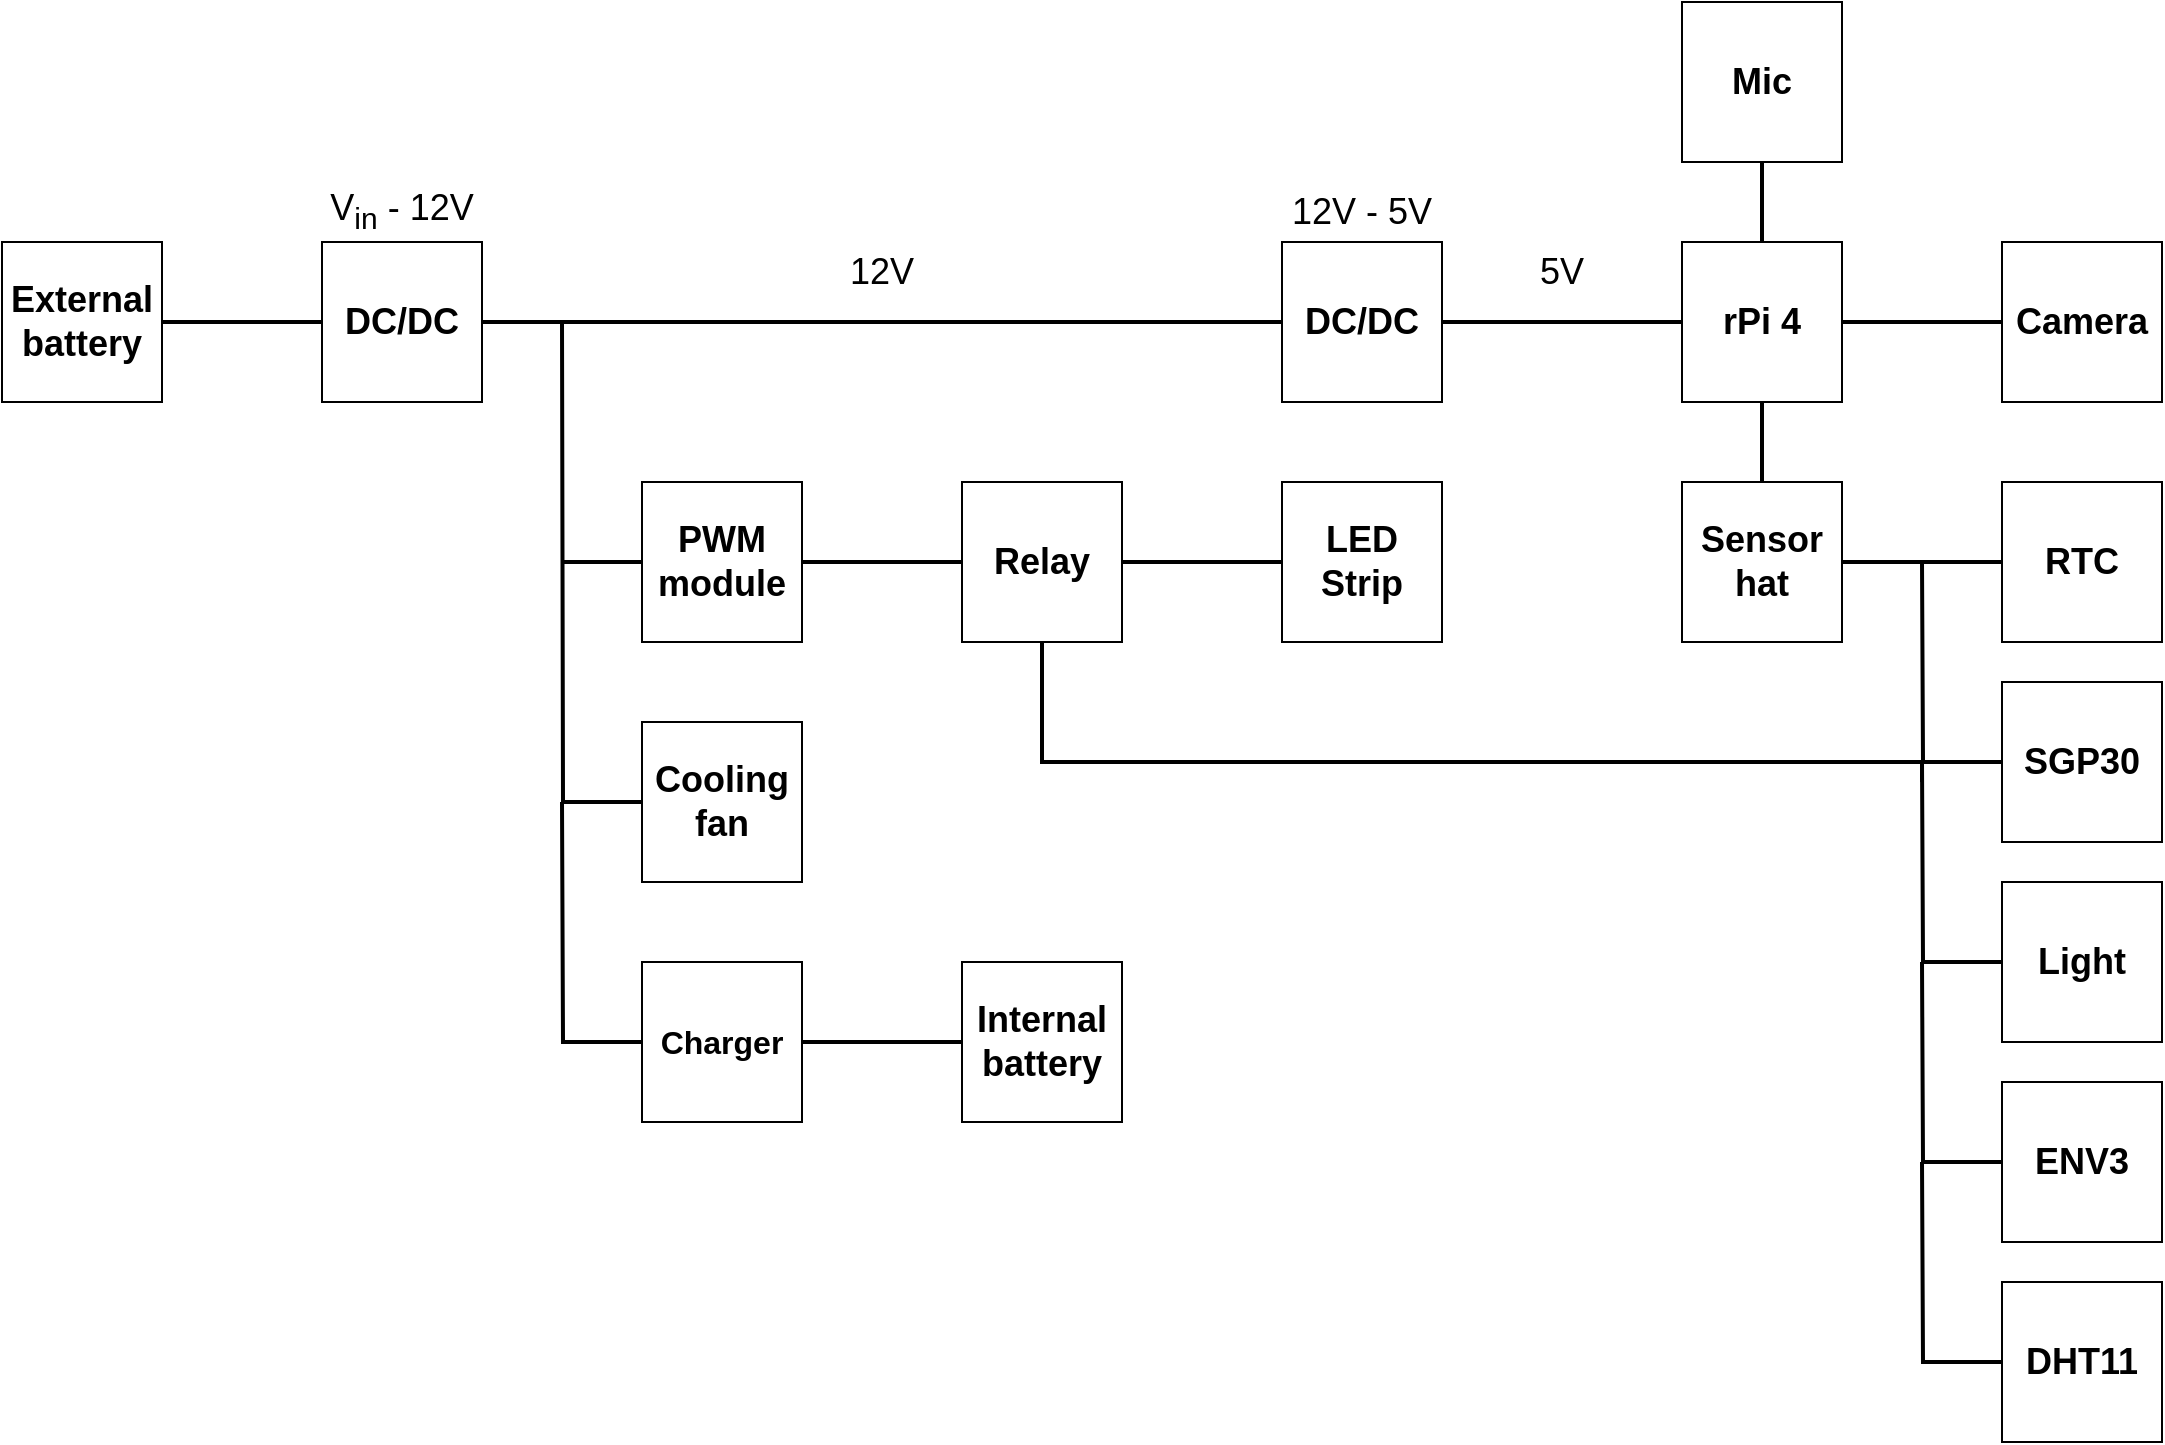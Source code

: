 <mxfile version="20.0.1" type="device"><diagram id="C5RBs43oDa-KdzZeNtuy" name="Page-1"><mxGraphModel dx="860" dy="468" grid="1" gridSize="10" guides="1" tooltips="1" connect="1" arrows="1" fold="1" page="1" pageScale="1" pageWidth="1169" pageHeight="827" math="0" shadow="0"><root><mxCell id="WIyWlLk6GJQsqaUBKTNV-0"/><mxCell id="WIyWlLk6GJQsqaUBKTNV-1" parent="WIyWlLk6GJQsqaUBKTNV-0"/><mxCell id="fUDY7b8NIfcuMWQmx7F7-51" style="edgeStyle=orthogonalEdgeStyle;rounded=0;orthogonalLoop=1;jettySize=auto;html=1;exitX=1;exitY=0.5;exitDx=0;exitDy=0;entryX=0;entryY=0.5;entryDx=0;entryDy=0;fontSize=18;endArrow=none;endFill=0;strokeWidth=2;" edge="1" parent="WIyWlLk6GJQsqaUBKTNV-1" source="fUDY7b8NIfcuMWQmx7F7-1" target="fUDY7b8NIfcuMWQmx7F7-12"><mxGeometry relative="1" as="geometry"/></mxCell><mxCell id="fUDY7b8NIfcuMWQmx7F7-1" value="&lt;font style=&quot;font-size: 18px;&quot;&gt;&lt;b&gt;DC/DC&lt;/b&gt;&lt;/font&gt;" style="whiteSpace=wrap;html=1;aspect=fixed;" vertex="1" parent="WIyWlLk6GJQsqaUBKTNV-1"><mxGeometry x="200" y="160" width="80" height="80" as="geometry"/></mxCell><mxCell id="fUDY7b8NIfcuMWQmx7F7-37" style="edgeStyle=orthogonalEdgeStyle;rounded=0;orthogonalLoop=1;jettySize=auto;html=1;exitX=1;exitY=0.5;exitDx=0;exitDy=0;entryX=0;entryY=0.5;entryDx=0;entryDy=0;fontSize=18;endArrow=none;endFill=0;strokeWidth=2;" edge="1" parent="WIyWlLk6GJQsqaUBKTNV-1" source="fUDY7b8NIfcuMWQmx7F7-5" target="fUDY7b8NIfcuMWQmx7F7-14"><mxGeometry relative="1" as="geometry"/></mxCell><mxCell id="fUDY7b8NIfcuMWQmx7F7-52" style="edgeStyle=orthogonalEdgeStyle;rounded=0;orthogonalLoop=1;jettySize=auto;html=1;exitX=0;exitY=0.5;exitDx=0;exitDy=0;fontSize=18;endArrow=none;endFill=0;strokeWidth=2;" edge="1" parent="WIyWlLk6GJQsqaUBKTNV-1" source="fUDY7b8NIfcuMWQmx7F7-5"><mxGeometry relative="1" as="geometry"><mxPoint x="320" y="320" as="targetPoint"/></mxGeometry></mxCell><mxCell id="fUDY7b8NIfcuMWQmx7F7-5" value="&lt;b&gt;&lt;font style=&quot;font-size: 18px;&quot;&gt;PWM module&lt;/font&gt;&lt;/b&gt;" style="whiteSpace=wrap;html=1;aspect=fixed;" vertex="1" parent="WIyWlLk6GJQsqaUBKTNV-1"><mxGeometry x="360" y="280" width="80" height="80" as="geometry"/></mxCell><mxCell id="fUDY7b8NIfcuMWQmx7F7-39" style="edgeStyle=orthogonalEdgeStyle;rounded=0;orthogonalLoop=1;jettySize=auto;html=1;exitX=0;exitY=0.5;exitDx=0;exitDy=0;fontSize=18;endArrow=none;endFill=0;strokeWidth=2;" edge="1" parent="WIyWlLk6GJQsqaUBKTNV-1" source="fUDY7b8NIfcuMWQmx7F7-6"><mxGeometry relative="1" as="geometry"><mxPoint x="320" y="200" as="targetPoint"/></mxGeometry></mxCell><mxCell id="fUDY7b8NIfcuMWQmx7F7-6" value="&lt;b&gt;&lt;font style=&quot;font-size: 18px;&quot;&gt;Cooling fan&lt;/font&gt;&lt;/b&gt;" style="whiteSpace=wrap;html=1;aspect=fixed;" vertex="1" parent="WIyWlLk6GJQsqaUBKTNV-1"><mxGeometry x="360" y="400" width="80" height="80" as="geometry"/></mxCell><mxCell id="fUDY7b8NIfcuMWQmx7F7-40" style="edgeStyle=orthogonalEdgeStyle;rounded=0;orthogonalLoop=1;jettySize=auto;html=1;exitX=0;exitY=0.5;exitDx=0;exitDy=0;fontSize=18;endArrow=none;endFill=0;strokeWidth=2;" edge="1" parent="WIyWlLk6GJQsqaUBKTNV-1" source="fUDY7b8NIfcuMWQmx7F7-7"><mxGeometry relative="1" as="geometry"><mxPoint x="320" y="440" as="targetPoint"/></mxGeometry></mxCell><mxCell id="fUDY7b8NIfcuMWQmx7F7-57" style="edgeStyle=orthogonalEdgeStyle;rounded=0;orthogonalLoop=1;jettySize=auto;html=1;exitX=1;exitY=0.5;exitDx=0;exitDy=0;entryX=0;entryY=0.5;entryDx=0;entryDy=0;fontSize=18;endArrow=none;endFill=0;strokeWidth=2;" edge="1" parent="WIyWlLk6GJQsqaUBKTNV-1" source="fUDY7b8NIfcuMWQmx7F7-7" target="fUDY7b8NIfcuMWQmx7F7-56"><mxGeometry relative="1" as="geometry"/></mxCell><mxCell id="fUDY7b8NIfcuMWQmx7F7-7" value="&lt;b&gt;&lt;font style=&quot;font-size: 16px;&quot;&gt;Charger&lt;/font&gt;&lt;/b&gt;" style="whiteSpace=wrap;html=1;aspect=fixed;" vertex="1" parent="WIyWlLk6GJQsqaUBKTNV-1"><mxGeometry x="360" y="520" width="80" height="80" as="geometry"/></mxCell><mxCell id="fUDY7b8NIfcuMWQmx7F7-33" style="edgeStyle=orthogonalEdgeStyle;rounded=0;orthogonalLoop=1;jettySize=auto;html=1;exitX=0;exitY=0.5;exitDx=0;exitDy=0;entryX=1;entryY=0.5;entryDx=0;entryDy=0;fontSize=18;endArrow=none;endFill=0;strokeWidth=2;" edge="1" parent="WIyWlLk6GJQsqaUBKTNV-1" source="fUDY7b8NIfcuMWQmx7F7-10" target="fUDY7b8NIfcuMWQmx7F7-14"><mxGeometry relative="1" as="geometry"/></mxCell><mxCell id="fUDY7b8NIfcuMWQmx7F7-10" value="&lt;b&gt;&lt;font style=&quot;font-size: 18px;&quot;&gt;LED Strip&lt;/font&gt;&lt;/b&gt;" style="whiteSpace=wrap;html=1;aspect=fixed;" vertex="1" parent="WIyWlLk6GJQsqaUBKTNV-1"><mxGeometry x="680" y="280" width="80" height="80" as="geometry"/></mxCell><mxCell id="fUDY7b8NIfcuMWQmx7F7-34" style="edgeStyle=orthogonalEdgeStyle;rounded=0;orthogonalLoop=1;jettySize=auto;html=1;exitX=1;exitY=0.5;exitDx=0;exitDy=0;entryX=0;entryY=0.5;entryDx=0;entryDy=0;fontSize=18;endArrow=none;endFill=0;strokeWidth=2;" edge="1" parent="WIyWlLk6GJQsqaUBKTNV-1" source="fUDY7b8NIfcuMWQmx7F7-12" target="fUDY7b8NIfcuMWQmx7F7-13"><mxGeometry relative="1" as="geometry"/></mxCell><mxCell id="fUDY7b8NIfcuMWQmx7F7-12" value="&lt;font style=&quot;font-size: 18px;&quot;&gt;&lt;b&gt;DC/DC&lt;/b&gt;&lt;/font&gt;" style="whiteSpace=wrap;html=1;aspect=fixed;" vertex="1" parent="WIyWlLk6GJQsqaUBKTNV-1"><mxGeometry x="680" y="160" width="80" height="80" as="geometry"/></mxCell><mxCell id="fUDY7b8NIfcuMWQmx7F7-24" style="edgeStyle=orthogonalEdgeStyle;rounded=0;orthogonalLoop=1;jettySize=auto;html=1;exitX=1;exitY=0.5;exitDx=0;exitDy=0;fontSize=18;endArrow=none;endFill=0;strokeWidth=2;" edge="1" parent="WIyWlLk6GJQsqaUBKTNV-1" source="fUDY7b8NIfcuMWQmx7F7-13" target="fUDY7b8NIfcuMWQmx7F7-15"><mxGeometry relative="1" as="geometry"/></mxCell><mxCell id="fUDY7b8NIfcuMWQmx7F7-26" style="edgeStyle=orthogonalEdgeStyle;rounded=0;orthogonalLoop=1;jettySize=auto;html=1;exitX=0.5;exitY=1;exitDx=0;exitDy=0;entryX=0.5;entryY=0;entryDx=0;entryDy=0;fontSize=18;endArrow=none;endFill=0;strokeWidth=2;" edge="1" parent="WIyWlLk6GJQsqaUBKTNV-1" source="fUDY7b8NIfcuMWQmx7F7-13" target="fUDY7b8NIfcuMWQmx7F7-16"><mxGeometry relative="1" as="geometry"/></mxCell><mxCell id="fUDY7b8NIfcuMWQmx7F7-13" value="&lt;font style=&quot;font-size: 18px;&quot;&gt;&lt;b&gt;rPi 4&lt;br&gt;&lt;/b&gt;&lt;/font&gt;" style="whiteSpace=wrap;html=1;aspect=fixed;" vertex="1" parent="WIyWlLk6GJQsqaUBKTNV-1"><mxGeometry x="880" y="160" width="80" height="80" as="geometry"/></mxCell><mxCell id="fUDY7b8NIfcuMWQmx7F7-32" style="edgeStyle=orthogonalEdgeStyle;rounded=0;orthogonalLoop=1;jettySize=auto;html=1;exitX=0.5;exitY=1;exitDx=0;exitDy=0;fontSize=18;endArrow=none;endFill=0;strokeWidth=2;" edge="1" parent="WIyWlLk6GJQsqaUBKTNV-1" source="fUDY7b8NIfcuMWQmx7F7-14"><mxGeometry relative="1" as="geometry"><mxPoint x="1000" y="430" as="targetPoint"/><Array as="points"><mxPoint x="560" y="420"/><mxPoint x="1000" y="420"/></Array></mxGeometry></mxCell><mxCell id="fUDY7b8NIfcuMWQmx7F7-14" value="&lt;b&gt;&lt;font style=&quot;font-size: 18px;&quot;&gt;Relay&lt;br&gt;&lt;/font&gt;&lt;/b&gt;" style="whiteSpace=wrap;html=1;aspect=fixed;" vertex="1" parent="WIyWlLk6GJQsqaUBKTNV-1"><mxGeometry x="520" y="280" width="80" height="80" as="geometry"/></mxCell><mxCell id="fUDY7b8NIfcuMWQmx7F7-15" value="&lt;b&gt;&lt;font style=&quot;font-size: 18px;&quot;&gt;Camera&lt;/font&gt;&lt;/b&gt;&lt;font style=&quot;font-size: 18px;&quot;&gt;&lt;b&gt;&lt;br&gt;&lt;/b&gt;&lt;/font&gt;" style="whiteSpace=wrap;html=1;aspect=fixed;" vertex="1" parent="WIyWlLk6GJQsqaUBKTNV-1"><mxGeometry x="1040" y="160" width="80" height="80" as="geometry"/></mxCell><mxCell id="fUDY7b8NIfcuMWQmx7F7-27" style="edgeStyle=orthogonalEdgeStyle;rounded=0;orthogonalLoop=1;jettySize=auto;html=1;exitX=1;exitY=0.5;exitDx=0;exitDy=0;entryX=0;entryY=0.5;entryDx=0;entryDy=0;fontSize=18;endArrow=none;endFill=0;strokeWidth=2;" edge="1" parent="WIyWlLk6GJQsqaUBKTNV-1" source="fUDY7b8NIfcuMWQmx7F7-16" target="fUDY7b8NIfcuMWQmx7F7-19"><mxGeometry relative="1" as="geometry"/></mxCell><mxCell id="fUDY7b8NIfcuMWQmx7F7-16" value="&lt;b&gt;&lt;font style=&quot;font-size: 18px;&quot;&gt;Sensor hat&lt;/font&gt;&lt;/b&gt;" style="whiteSpace=wrap;html=1;aspect=fixed;" vertex="1" parent="WIyWlLk6GJQsqaUBKTNV-1"><mxGeometry x="880" y="280" width="80" height="80" as="geometry"/></mxCell><mxCell id="fUDY7b8NIfcuMWQmx7F7-25" style="edgeStyle=orthogonalEdgeStyle;rounded=0;orthogonalLoop=1;jettySize=auto;html=1;exitX=0.5;exitY=1;exitDx=0;exitDy=0;entryX=0.5;entryY=0;entryDx=0;entryDy=0;fontSize=18;endArrow=none;endFill=0;strokeWidth=2;" edge="1" parent="WIyWlLk6GJQsqaUBKTNV-1" source="fUDY7b8NIfcuMWQmx7F7-17" target="fUDY7b8NIfcuMWQmx7F7-13"><mxGeometry relative="1" as="geometry"/></mxCell><mxCell id="fUDY7b8NIfcuMWQmx7F7-17" value="&lt;b&gt;&lt;font style=&quot;font-size: 18px;&quot;&gt;Mic&lt;/font&gt;&lt;/b&gt;" style="whiteSpace=wrap;html=1;aspect=fixed;" vertex="1" parent="WIyWlLk6GJQsqaUBKTNV-1"><mxGeometry x="880" y="40" width="80" height="80" as="geometry"/></mxCell><mxCell id="fUDY7b8NIfcuMWQmx7F7-19" value="&lt;b&gt;&lt;font style=&quot;font-size: 18px;&quot;&gt;RTC&lt;/font&gt;&lt;/b&gt;" style="whiteSpace=wrap;html=1;aspect=fixed;" vertex="1" parent="WIyWlLk6GJQsqaUBKTNV-1"><mxGeometry x="1040" y="280" width="80" height="80" as="geometry"/></mxCell><mxCell id="fUDY7b8NIfcuMWQmx7F7-28" style="edgeStyle=orthogonalEdgeStyle;rounded=0;orthogonalLoop=1;jettySize=auto;html=1;exitX=0;exitY=0.5;exitDx=0;exitDy=0;fontSize=18;endArrow=none;endFill=0;strokeWidth=2;" edge="1" parent="WIyWlLk6GJQsqaUBKTNV-1" source="fUDY7b8NIfcuMWQmx7F7-20"><mxGeometry relative="1" as="geometry"><mxPoint x="1000" y="320" as="targetPoint"/></mxGeometry></mxCell><mxCell id="fUDY7b8NIfcuMWQmx7F7-20" value="&lt;b&gt;&lt;font style=&quot;font-size: 18px;&quot;&gt;SGP30&lt;/font&gt;&lt;/b&gt;" style="whiteSpace=wrap;html=1;aspect=fixed;" vertex="1" parent="WIyWlLk6GJQsqaUBKTNV-1"><mxGeometry x="1040" y="380" width="80" height="80" as="geometry"/></mxCell><mxCell id="fUDY7b8NIfcuMWQmx7F7-29" style="edgeStyle=orthogonalEdgeStyle;rounded=0;orthogonalLoop=1;jettySize=auto;html=1;exitX=0;exitY=0.5;exitDx=0;exitDy=0;fontSize=18;endArrow=none;endFill=0;strokeWidth=2;" edge="1" parent="WIyWlLk6GJQsqaUBKTNV-1" source="fUDY7b8NIfcuMWQmx7F7-21"><mxGeometry relative="1" as="geometry"><mxPoint x="1000" y="420" as="targetPoint"/></mxGeometry></mxCell><mxCell id="fUDY7b8NIfcuMWQmx7F7-21" value="&lt;b&gt;&lt;font style=&quot;font-size: 18px;&quot;&gt;Light&lt;/font&gt;&lt;/b&gt;" style="whiteSpace=wrap;html=1;aspect=fixed;" vertex="1" parent="WIyWlLk6GJQsqaUBKTNV-1"><mxGeometry x="1040" y="480" width="80" height="80" as="geometry"/></mxCell><mxCell id="fUDY7b8NIfcuMWQmx7F7-30" style="edgeStyle=orthogonalEdgeStyle;rounded=0;orthogonalLoop=1;jettySize=auto;html=1;exitX=0;exitY=0.5;exitDx=0;exitDy=0;fontSize=18;endArrow=none;endFill=0;strokeWidth=2;" edge="1" parent="WIyWlLk6GJQsqaUBKTNV-1" source="fUDY7b8NIfcuMWQmx7F7-22"><mxGeometry relative="1" as="geometry"><mxPoint x="1000" y="520" as="targetPoint"/></mxGeometry></mxCell><mxCell id="fUDY7b8NIfcuMWQmx7F7-22" value="&lt;b&gt;&lt;font style=&quot;font-size: 18px;&quot;&gt;ENV3&lt;/font&gt;&lt;/b&gt;" style="whiteSpace=wrap;html=1;aspect=fixed;" vertex="1" parent="WIyWlLk6GJQsqaUBKTNV-1"><mxGeometry x="1040" y="580" width="80" height="80" as="geometry"/></mxCell><mxCell id="fUDY7b8NIfcuMWQmx7F7-31" style="edgeStyle=orthogonalEdgeStyle;rounded=0;orthogonalLoop=1;jettySize=auto;html=1;exitX=0;exitY=0.5;exitDx=0;exitDy=0;fontSize=18;endArrow=none;endFill=0;strokeWidth=2;" edge="1" parent="WIyWlLk6GJQsqaUBKTNV-1" source="fUDY7b8NIfcuMWQmx7F7-23"><mxGeometry relative="1" as="geometry"><mxPoint x="1000" y="620" as="targetPoint"/></mxGeometry></mxCell><mxCell id="fUDY7b8NIfcuMWQmx7F7-23" value="&lt;font size=&quot;1&quot;&gt;&lt;b style=&quot;font-size: 18px;&quot;&gt;DHT11&lt;/b&gt;&lt;/font&gt;" style="whiteSpace=wrap;html=1;aspect=fixed;" vertex="1" parent="WIyWlLk6GJQsqaUBKTNV-1"><mxGeometry x="1040" y="680" width="80" height="80" as="geometry"/></mxCell><mxCell id="fUDY7b8NIfcuMWQmx7F7-43" value="12V" style="text;html=1;strokeColor=none;fillColor=none;align=center;verticalAlign=middle;whiteSpace=wrap;rounded=0;fontSize=18;" vertex="1" parent="WIyWlLk6GJQsqaUBKTNV-1"><mxGeometry x="450" y="160" width="60" height="30" as="geometry"/></mxCell><mxCell id="fUDY7b8NIfcuMWQmx7F7-44" value="5V" style="text;html=1;strokeColor=none;fillColor=none;align=center;verticalAlign=middle;whiteSpace=wrap;rounded=0;fontSize=18;" vertex="1" parent="WIyWlLk6GJQsqaUBKTNV-1"><mxGeometry x="790" y="160" width="60" height="30" as="geometry"/></mxCell><mxCell id="fUDY7b8NIfcuMWQmx7F7-54" value="V&lt;sub&gt;in&lt;/sub&gt; - 12V" style="text;html=1;strokeColor=none;fillColor=none;align=center;verticalAlign=middle;whiteSpace=wrap;rounded=0;fontSize=18;" vertex="1" parent="WIyWlLk6GJQsqaUBKTNV-1"><mxGeometry x="200" y="130" width="80" height="30" as="geometry"/></mxCell><mxCell id="fUDY7b8NIfcuMWQmx7F7-55" value="12V - 5V" style="text;html=1;strokeColor=none;fillColor=none;align=center;verticalAlign=middle;whiteSpace=wrap;rounded=0;fontSize=18;" vertex="1" parent="WIyWlLk6GJQsqaUBKTNV-1"><mxGeometry x="680" y="130" width="80" height="30" as="geometry"/></mxCell><mxCell id="fUDY7b8NIfcuMWQmx7F7-56" value="&lt;b&gt;&lt;font style=&quot;font-size: 18px;&quot;&gt;Internal battery&lt;/font&gt;&lt;/b&gt;" style="whiteSpace=wrap;html=1;aspect=fixed;" vertex="1" parent="WIyWlLk6GJQsqaUBKTNV-1"><mxGeometry x="520" y="520" width="80" height="80" as="geometry"/></mxCell><mxCell id="fUDY7b8NIfcuMWQmx7F7-59" style="edgeStyle=orthogonalEdgeStyle;rounded=0;orthogonalLoop=1;jettySize=auto;html=1;exitX=1;exitY=0.5;exitDx=0;exitDy=0;fontSize=18;endArrow=none;endFill=0;strokeWidth=2;" edge="1" parent="WIyWlLk6GJQsqaUBKTNV-1" source="fUDY7b8NIfcuMWQmx7F7-58" target="fUDY7b8NIfcuMWQmx7F7-1"><mxGeometry relative="1" as="geometry"/></mxCell><mxCell id="fUDY7b8NIfcuMWQmx7F7-58" value="&lt;b&gt;&lt;font style=&quot;font-size: 18px;&quot;&gt;External battery&lt;/font&gt;&lt;/b&gt;" style="whiteSpace=wrap;html=1;aspect=fixed;" vertex="1" parent="WIyWlLk6GJQsqaUBKTNV-1"><mxGeometry x="40" y="160" width="80" height="80" as="geometry"/></mxCell></root></mxGraphModel></diagram></mxfile>